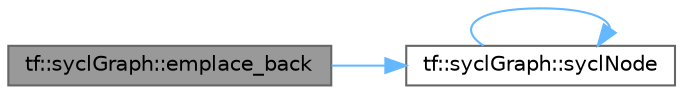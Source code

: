 digraph "tf::syclGraph::emplace_back"
{
 // LATEX_PDF_SIZE
  bgcolor="transparent";
  edge [fontname=Helvetica,fontsize=10,labelfontname=Helvetica,labelfontsize=10];
  node [fontname=Helvetica,fontsize=10,shape=box,height=0.2,width=0.4];
  rankdir="LR";
  Node1 [id="Node000001",label="tf::syclGraph::emplace_back",height=0.2,width=0.4,color="gray40", fillcolor="grey60", style="filled", fontcolor="black",tooltip=" "];
  Node1 -> Node2 [id="edge1_Node000001_Node000002",color="steelblue1",style="solid",tooltip=" "];
  Node2 [id="Node000002",label="tf::syclGraph::syclNode",height=0.2,width=0.4,color="grey40", fillcolor="white", style="filled",URL="$classtf_1_1sycl_graph.html#a3a1ad814a9c6e30436d65bd58c27a898",tooltip=" "];
  Node2 -> Node2 [id="edge2_Node000002_Node000002",color="steelblue1",style="solid",tooltip=" "];
}
